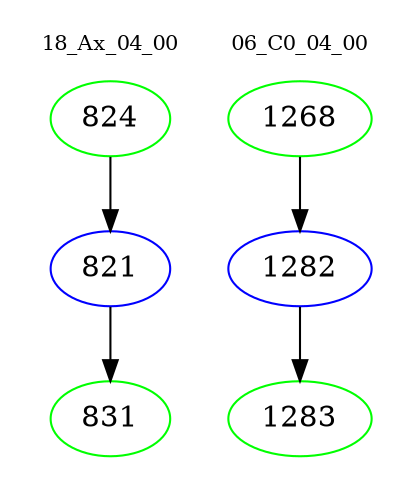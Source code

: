 digraph{
subgraph cluster_0 {
color = white
label = "18_Ax_04_00";
fontsize=10;
T0_824 [label="824", color="green"]
T0_824 -> T0_821 [color="black"]
T0_821 [label="821", color="blue"]
T0_821 -> T0_831 [color="black"]
T0_831 [label="831", color="green"]
}
subgraph cluster_1 {
color = white
label = "06_C0_04_00";
fontsize=10;
T1_1268 [label="1268", color="green"]
T1_1268 -> T1_1282 [color="black"]
T1_1282 [label="1282", color="blue"]
T1_1282 -> T1_1283 [color="black"]
T1_1283 [label="1283", color="green"]
}
}
